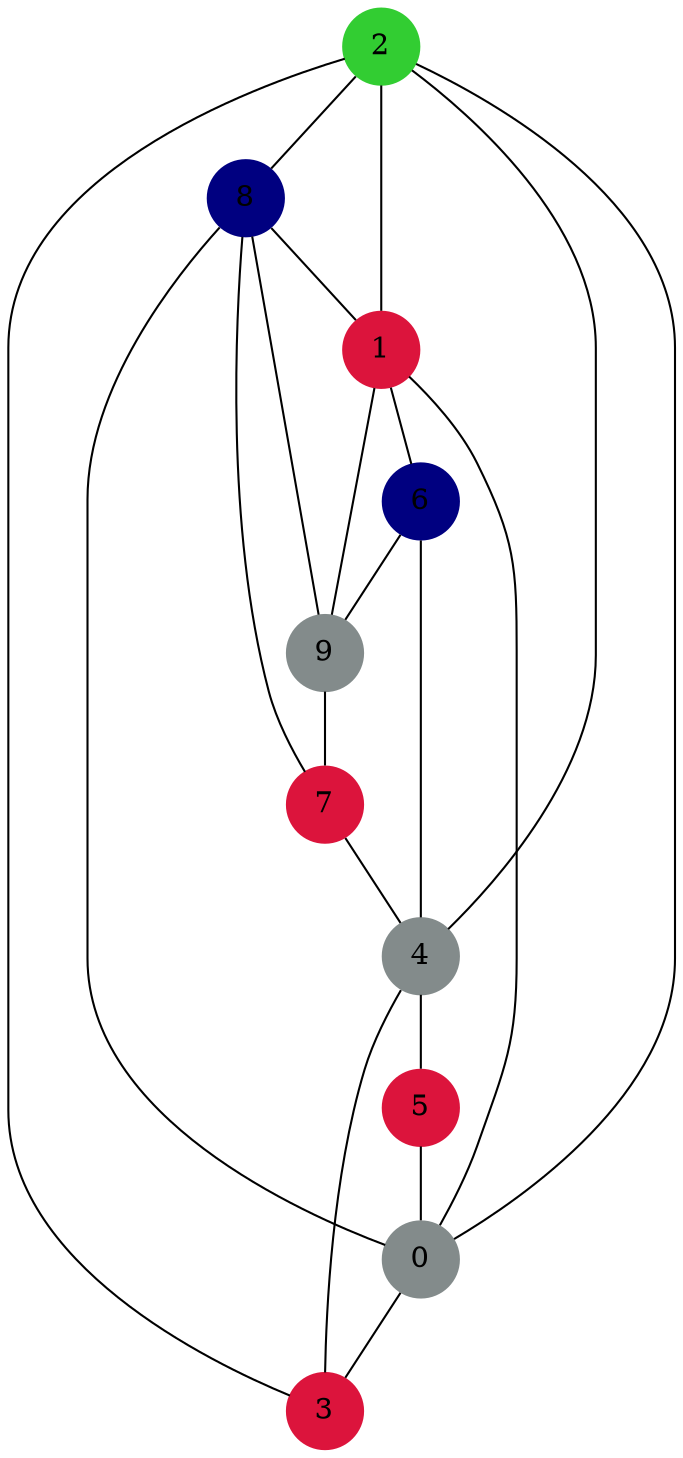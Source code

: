 graph G { 
graph [splines = true] node [height=0.4 shape=circle style=filled]
3 [ color= crimson] ;
2 [ color= limegreen] ;
1 [ color= crimson] ;
0 [ color= azure4] ;
7 [ color= crimson] ;
6 [ color= navyblue] ;
5 [ color= crimson] ;
4 [ color= azure4] ;
9 [ color= azure4] ;
8 [ color= navyblue] ;
2 -- 8;
2 -- 3;
2 -- 4;
2 -- 1;
2 -- 0;
1 -- 6;
1 -- 9;
1 -- 0;
0 -- 3;
7 -- 4;
6 -- 9;
6 -- 4;
5 -- 0;
4 -- 5;
4 -- 3;
9 -- 7;
8 -- 7;
8 -- 1;
8 -- 9;
8 -- 0;
}